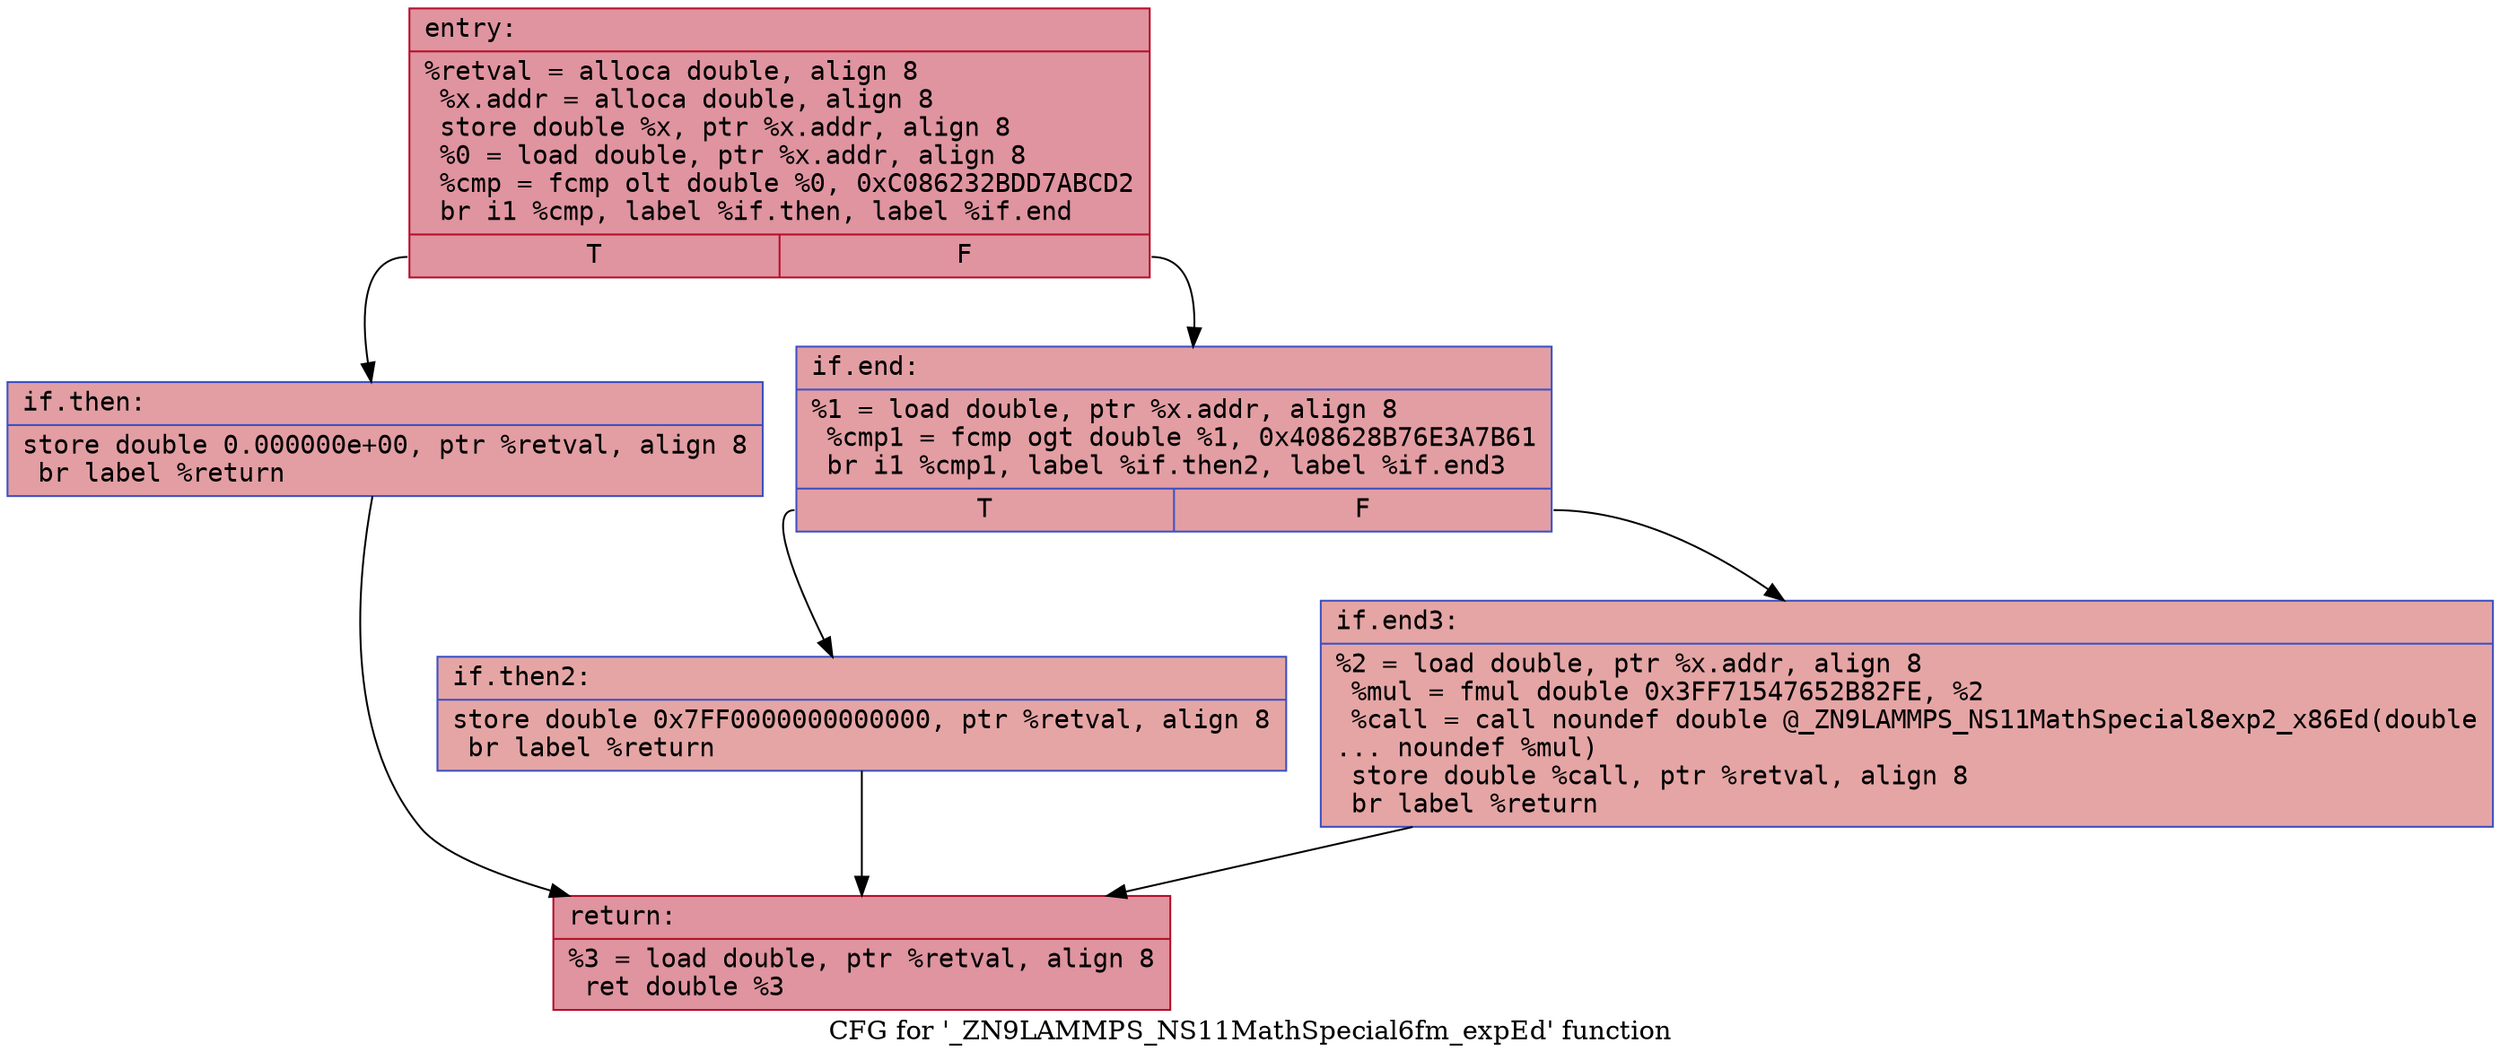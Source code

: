 digraph "CFG for '_ZN9LAMMPS_NS11MathSpecial6fm_expEd' function" {
	label="CFG for '_ZN9LAMMPS_NS11MathSpecial6fm_expEd' function";

	Node0x5556d674e5f0 [shape=record,color="#b70d28ff", style=filled, fillcolor="#b70d2870" fontname="Courier",label="{entry:\l|  %retval = alloca double, align 8\l  %x.addr = alloca double, align 8\l  store double %x, ptr %x.addr, align 8\l  %0 = load double, ptr %x.addr, align 8\l  %cmp = fcmp olt double %0, 0xC086232BDD7ABCD2\l  br i1 %cmp, label %if.then, label %if.end\l|{<s0>T|<s1>F}}"];
	Node0x5556d674e5f0:s0 -> Node0x5556d674e8b0[tooltip="entry -> if.then\nProbability 50.00%" ];
	Node0x5556d674e5f0:s1 -> Node0x5556d674e900[tooltip="entry -> if.end\nProbability 50.00%" ];
	Node0x5556d674e8b0 [shape=record,color="#3d50c3ff", style=filled, fillcolor="#be242e70" fontname="Courier",label="{if.then:\l|  store double 0.000000e+00, ptr %retval, align 8\l  br label %return\l}"];
	Node0x5556d674e8b0 -> Node0x5556d674eae0[tooltip="if.then -> return\nProbability 100.00%" ];
	Node0x5556d674e900 [shape=record,color="#3d50c3ff", style=filled, fillcolor="#be242e70" fontname="Courier",label="{if.end:\l|  %1 = load double, ptr %x.addr, align 8\l  %cmp1 = fcmp ogt double %1, 0x408628B76E3A7B61\l  br i1 %cmp1, label %if.then2, label %if.end3\l|{<s0>T|<s1>F}}"];
	Node0x5556d674e900:s0 -> Node0x5556d674ecf0[tooltip="if.end -> if.then2\nProbability 50.00%" ];
	Node0x5556d674e900:s1 -> Node0x5556d674ed40[tooltip="if.end -> if.end3\nProbability 50.00%" ];
	Node0x5556d674ecf0 [shape=record,color="#3d50c3ff", style=filled, fillcolor="#c5333470" fontname="Courier",label="{if.then2:\l|  store double 0x7FF0000000000000, ptr %retval, align 8\l  br label %return\l}"];
	Node0x5556d674ecf0 -> Node0x5556d674eae0[tooltip="if.then2 -> return\nProbability 100.00%" ];
	Node0x5556d674ed40 [shape=record,color="#3d50c3ff", style=filled, fillcolor="#c5333470" fontname="Courier",label="{if.end3:\l|  %2 = load double, ptr %x.addr, align 8\l  %mul = fmul double 0x3FF71547652B82FE, %2\l  %call = call noundef double @_ZN9LAMMPS_NS11MathSpecial8exp2_x86Ed(double\l... noundef %mul)\l  store double %call, ptr %retval, align 8\l  br label %return\l}"];
	Node0x5556d674ed40 -> Node0x5556d674eae0[tooltip="if.end3 -> return\nProbability 100.00%" ];
	Node0x5556d674eae0 [shape=record,color="#b70d28ff", style=filled, fillcolor="#b70d2870" fontname="Courier",label="{return:\l|  %3 = load double, ptr %retval, align 8\l  ret double %3\l}"];
}

